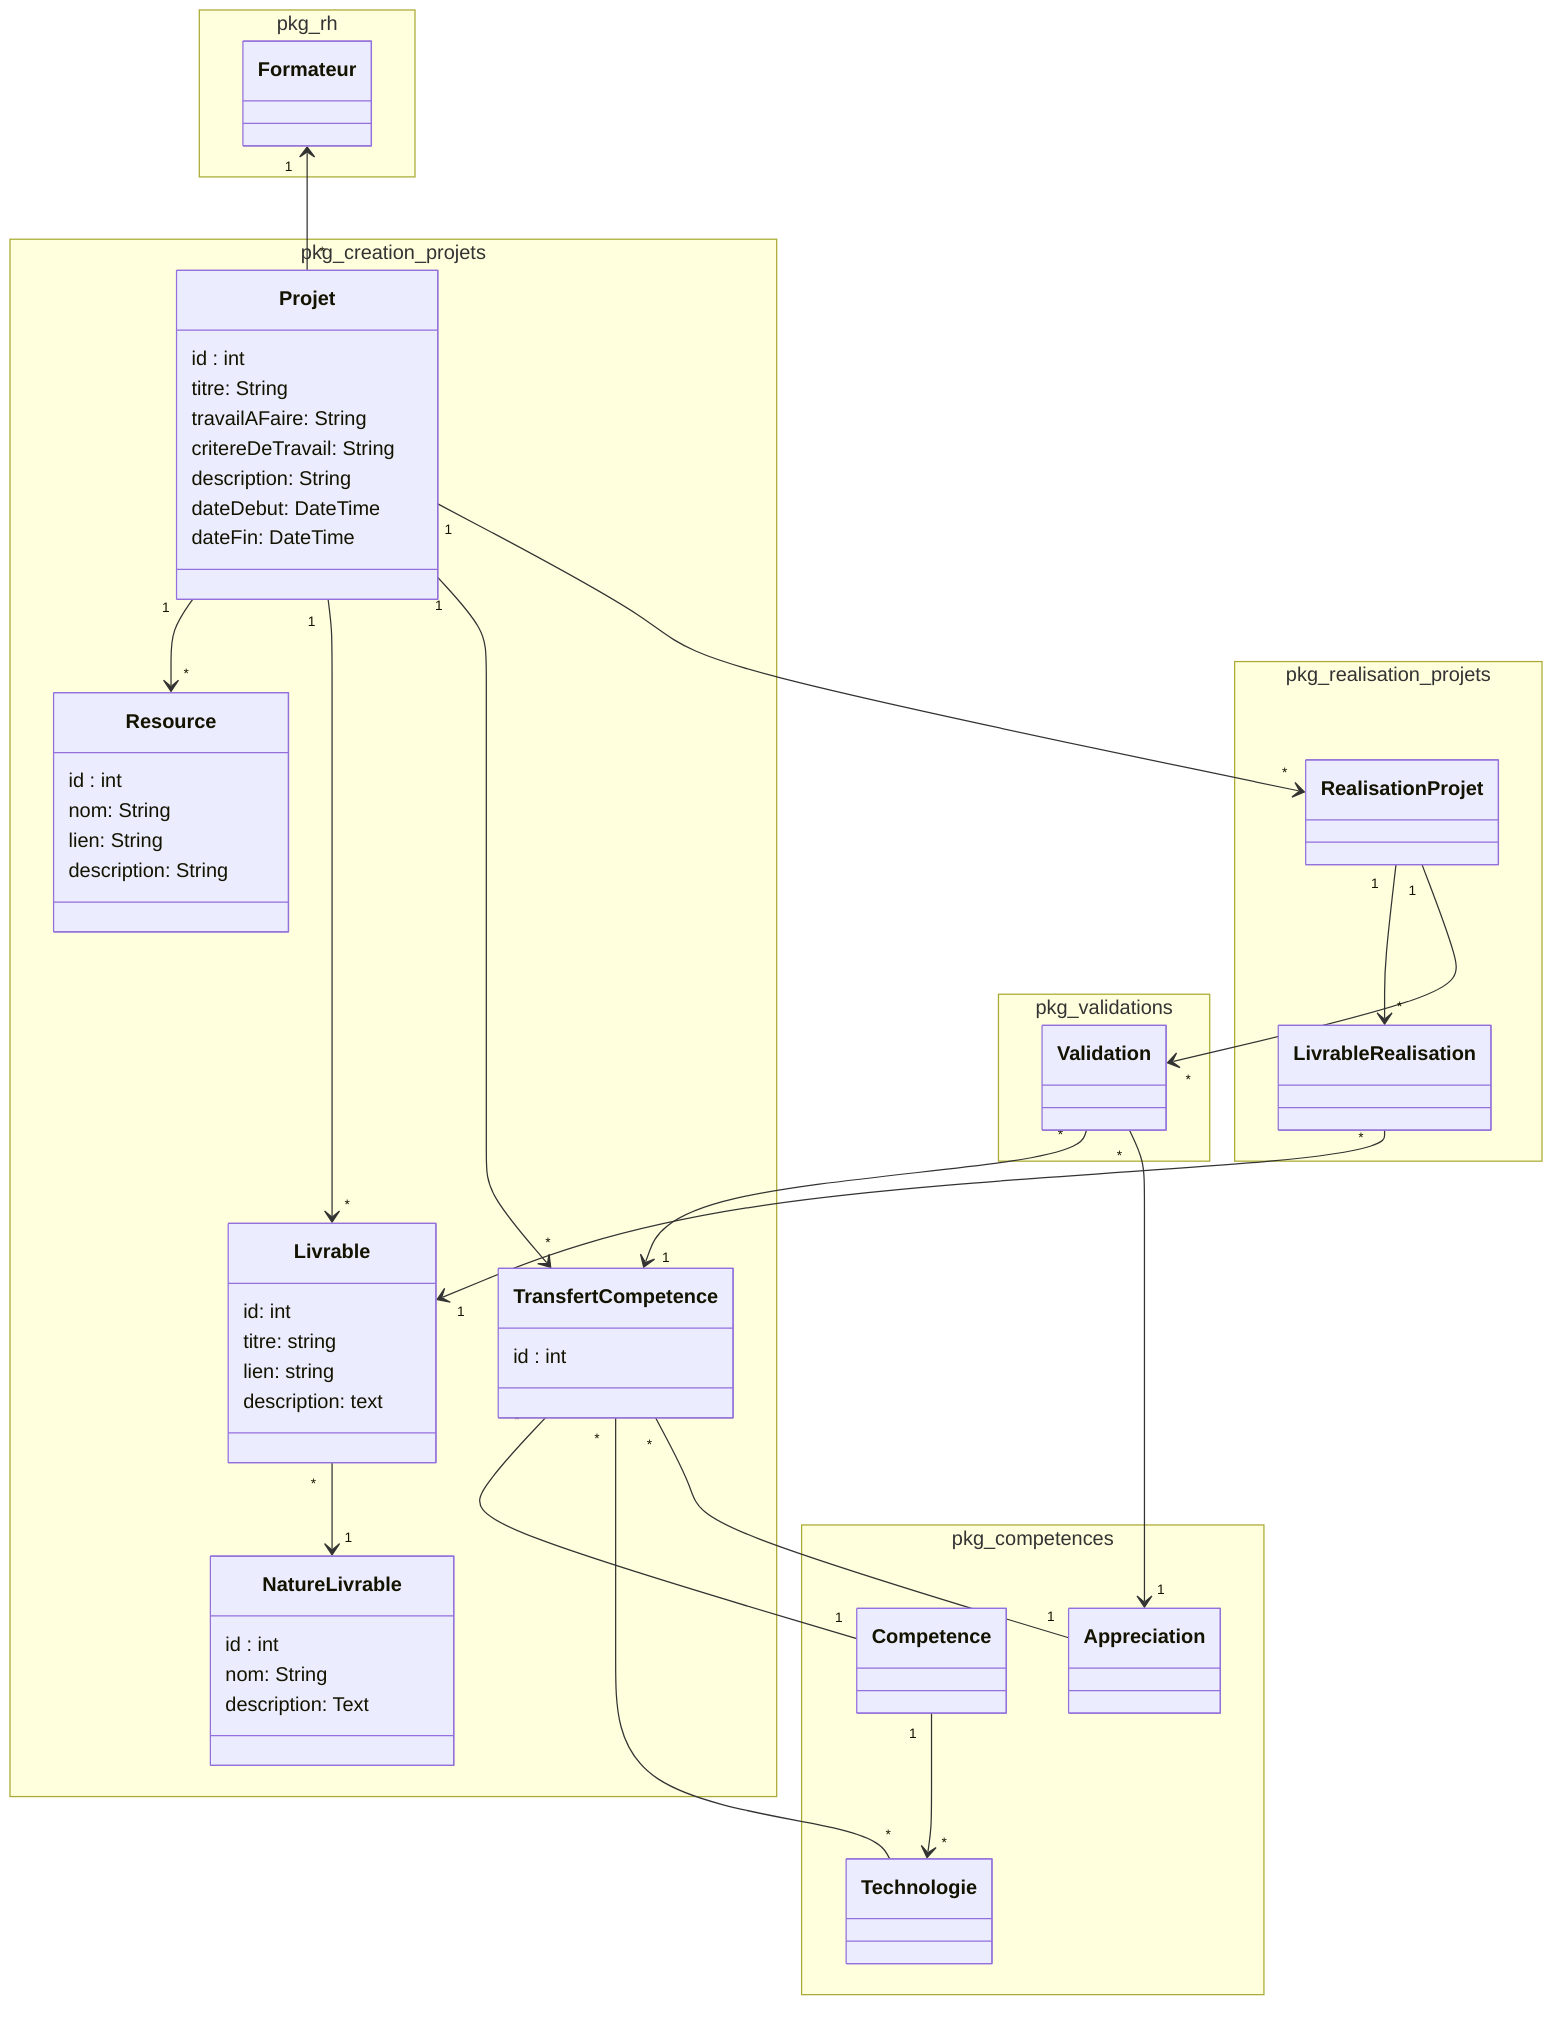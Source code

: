 classDiagram

namespace pkg_rh {
  class Formateur 

}
  

namespace pkg_competences {
  class Competence 
  class Technologie 
  class Appreciation
}
Competence "1" --> "*" Technologie 



namespace pkg_creation_projets {
  class Projet 
  class Resource 
  class Livrable 
  class NatureLivrable 
  %% par défaut il faut ajouter deux livrable : Code, Présentation
  class TransfertCompetence
}
Formateur "1" <-- "*" Projet
Projet "1" --> "*" Resource
Projet "1" --> "*" Livrable
Projet "1" --> "*" TransfertCompetence
TransfertCompetence "*" -- "1" Competence 
TransfertCompetence "*" -- "*" Technologie
Livrable "*" --> "1" NatureLivrable
TransfertCompetence "*" -- "1" Appreciation



namespace pkg_realisation_projets {
  class RealisationProjet
  class LivrableRealisation 
}
Projet "1" --> "*" RealisationProjet
RealisationProjet "1" --> "*" LivrableRealisation
LivrableRealisation "*" --> "1" Livrable


namespace pkg_validations {
class Validation 
}
RealisationProjet "1" --> "*" Validation
Validation "*" --> "1" TransfertCompetence
Validation "*" --> "1" Appreciation


class Projet {
  id : int
  titre: String
  travailAFaire: String
  critereDeTravail: String
  description: String
  dateDebut: DateTime
  dateFin: DateTime
}

class Resource {
  id : int
  nom: String
  lien: String
  description: String
}


class NatureLivrable {
  id : int
  nom: String
  description: Text
}

class TransfertCompetence{
  id : int
}


class Livrable {
  id: int
  titre: string
  lien: string
  description: text
}